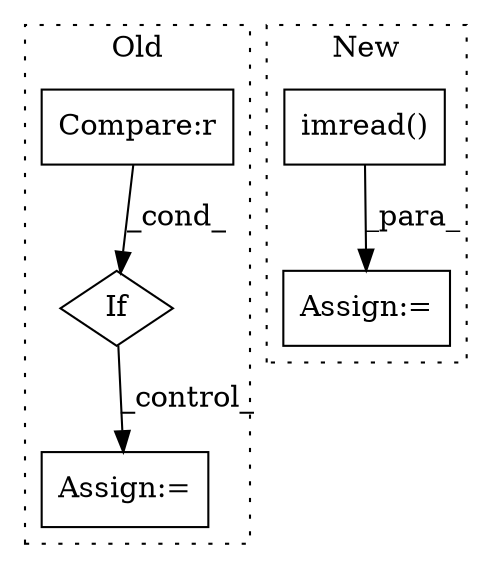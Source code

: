 digraph G {
subgraph cluster0 {
1 [label="If" a="96" s="1494" l="3" shape="diamond"];
3 [label="Compare:r" a="40" s="1497" l="23" shape="box"];
4 [label="Assign:=" a="68" s="1543" l="3" shape="box"];
label = "Old";
style="dotted";
}
subgraph cluster1 {
2 [label="imread()" a="75" s="1376,1431" l="11,1" shape="box"];
5 [label="Assign:=" a="68" s="1373" l="3" shape="box"];
label = "New";
style="dotted";
}
1 -> 4 [label="_control_"];
2 -> 5 [label="_para_"];
3 -> 1 [label="_cond_"];
}